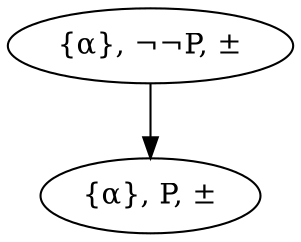 digraph {
    a [label="{α}, ¬¬P, ±"];
    b [label="{α}, P, ±"];
    a -> b;
}

digraph {
    a [label="{α}, P ∧ Q, +"];
    b [label="{α}, P, +"];
    c [label="{α}, Q, +"];
    a -> b; b -> c;
}

digraph {
    a [label="{α}, P ∧ Q, -"];
    b [label="{α}, P, -"];
    c [label="{α}, Q, -"];
    a -> b; a -> c;
}

digraph {
    a [label="{α}, ¬(P ∧ Q), ±"];
    b [label="{α}, ¬P ∨ ¬Q, ±"];
    a -> b;
}

digraph {
    a [label="{α}, P ∨ Q, +"];
    b [label="{α}, P, +"];
    c [label="{α}, Q, +"];
    a -> b; a -> c;
}

digraph {
    a [label="{α}, P ∨ Q, -"];
    b [label="{α}, P, -"];
    c [label="{α}, Q, -"];
    a -> b; b -> c;
}

digraph {
    a [label="{α}, ¬(P ∨ Q), ±"];
    b [label="{α}, ¬P ∧ ¬Q, ±"];
    a -> b;
}

digraph {
    a [label="{α}, P ⊃ Q, +"];
    b [label="{β}, P, -"];
    c [label="{α + β}, Q, +"];
    a -> b; a -> c;
}

digraph {
    a [label="{α}, P ⊃ Q, -"];
    b [label="{β}, P, +"];
    c [label="{α + β}, Q, -"];
    a -> b; b -> c;
}

digraph {
    a [label="{α}, ¬(P ⊃ Q), ±"];
    b [label="{α}, P ∧ ¬Q, ±"];
    a -> b;
}

digraph {
    a [label="{α}, P ≡ Q, ±"];
    b [label="{α}, (P ⊃ Q) ∧ (Q ⊃ P), ±"];
    a -> b;
}

digraph {
    a [label="{α}, ¬(P ≡ Q), ±"];
    b [label="{α}, ¬((P ⊃ Q) ∧ (Q ⊃ P)), ±"];
    a -> b;
}

digraph {
    a [label="{α}, P, +"];
    b [label="α ≥ μP"];
    a -> b;
}

digraph {
    a [label="{α}, P, -"];
    b [label="α < μP"];
    a -> b;
}

digraph {
    a [label="{α}, ¬P, +"];
    b [label="α ≥ 1 - μP"];
    a -> b;
}

digraph {
    a [label="{α}, ¬P, -"];
    b [label="α < 1 - μP"];
    a -> b;
}

digraph {
    a [label="α ≥ β"];
    b [label="α < β\n🗲"];
    a -> b;
}
